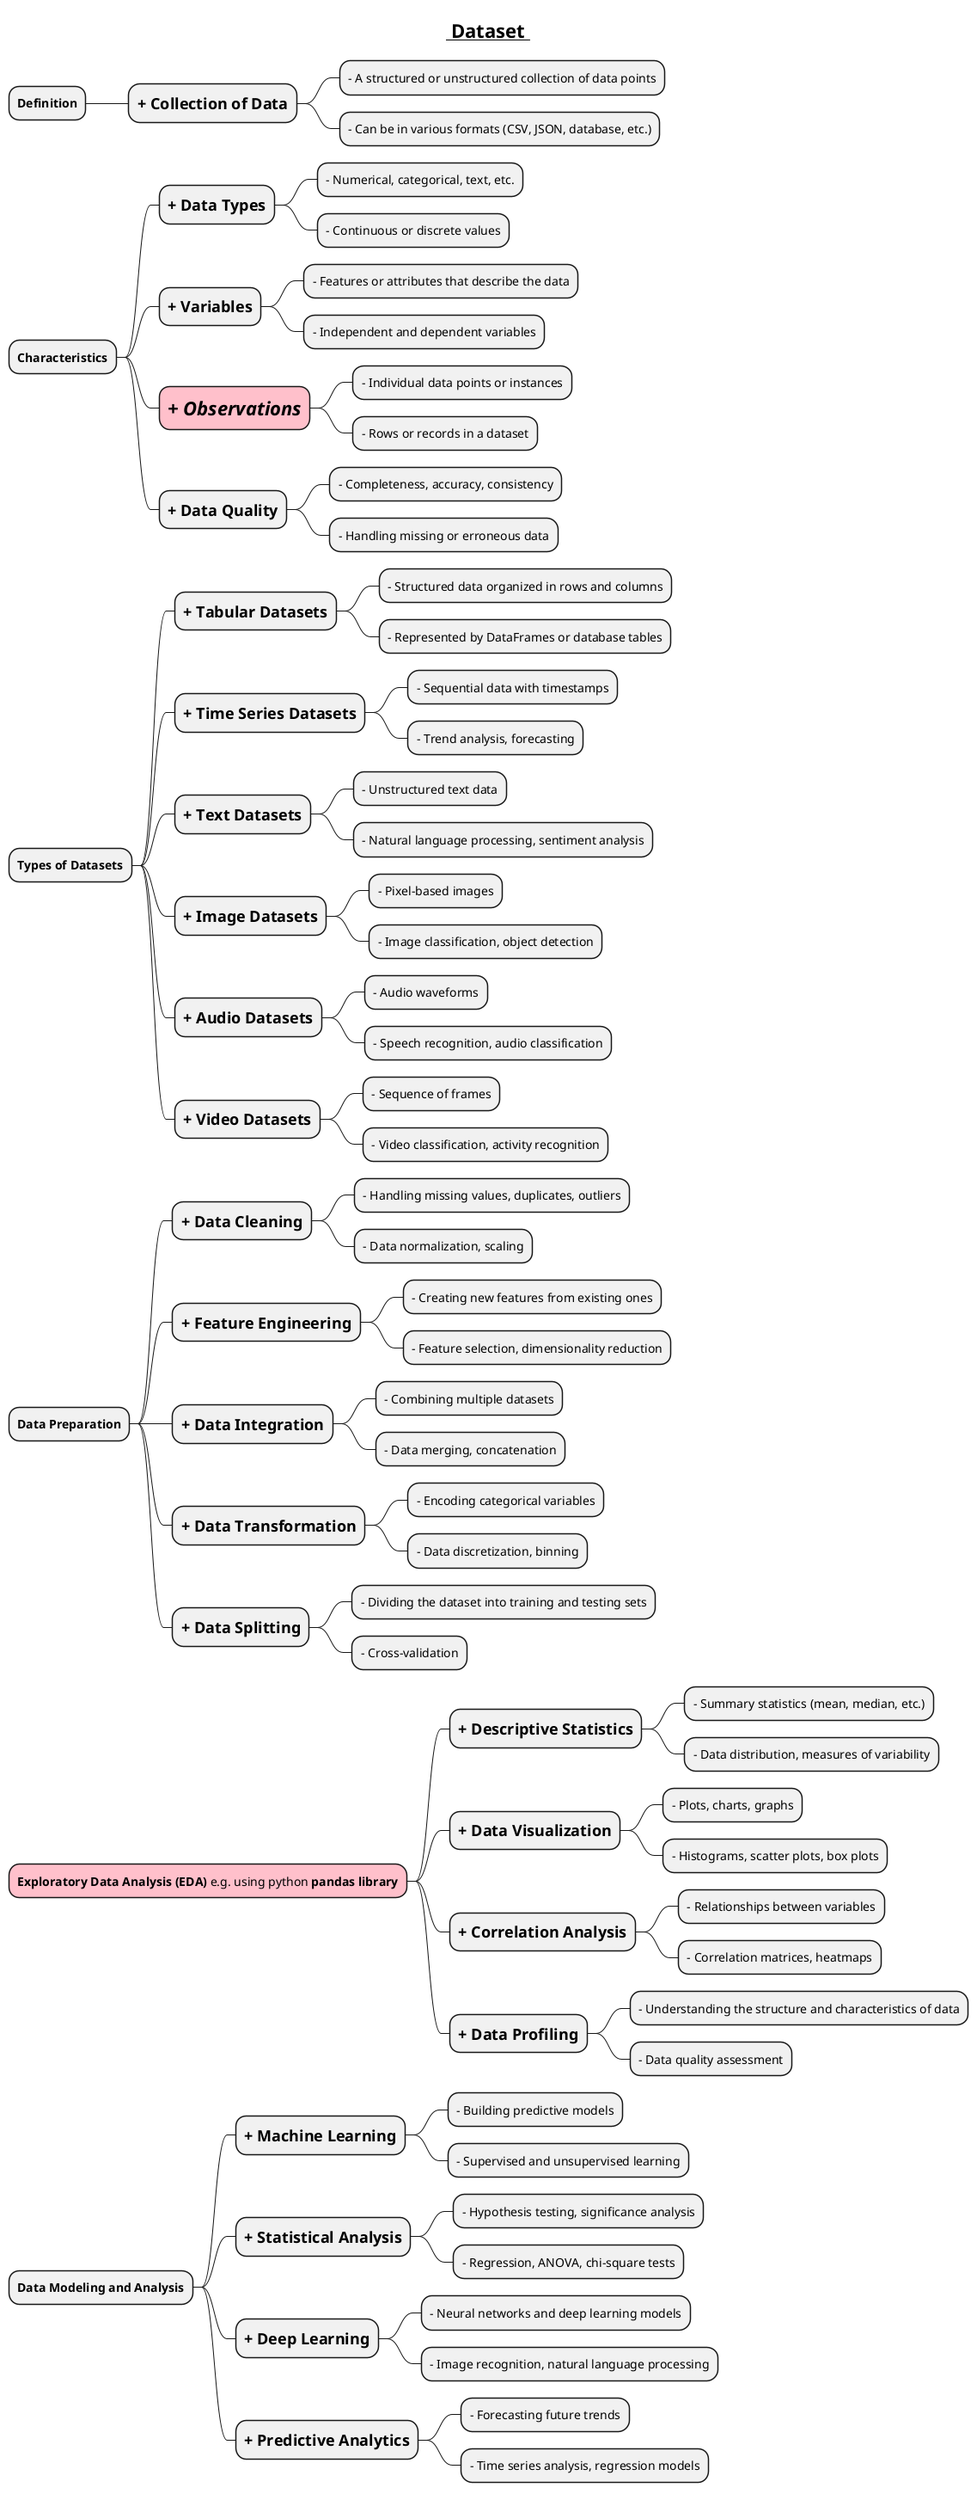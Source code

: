 @startmindmap

title =__ Dataset __

* **Definition**
** =+ Collection of Data
*** - A structured or unstructured collection of data points
*** - Can be in various formats (CSV, JSON, database, etc.)

* **Characteristics**
** =+ Data Types
*** - Numerical, categorical, text, etc.
*** - Continuous or discrete values
** =+ Variables
*** - Features or attributes that describe the data
*** - Independent and dependent variables
**[#pink] =//+ Observations//
*** - Individual data points or instances
*** - Rows or records in a dataset
** =+ Data Quality
*** - Completeness, accuracy, consistency
*** - Handling missing or erroneous data

* **Types of Datasets**
** =+ Tabular Datasets
*** - Structured data organized in rows and columns
*** - Represented by DataFrames or database tables
** =+ Time Series Datasets
*** - Sequential data with timestamps
*** - Trend analysis, forecasting
** =+ Text Datasets
*** - Unstructured text data
*** - Natural language processing, sentiment analysis
** =+ Image Datasets
*** - Pixel-based images
*** - Image classification, object detection
** =+ Audio Datasets
*** - Audio waveforms
*** - Speech recognition, audio classification
** =+ Video Datasets
*** - Sequence of frames
*** - Video classification, activity recognition

* **Data Preparation**
** =+ Data Cleaning
*** - Handling missing values, duplicates, outliers
*** - Data normalization, scaling
** =+ Feature Engineering
*** - Creating new features from existing ones
*** - Feature selection, dimensionality reduction
** =+ Data Integration
*** - Combining multiple datasets
*** - Data merging, concatenation
** =+ Data Transformation
*** - Encoding categorical variables
*** - Data discretization, binning
** =+ Data Splitting
*** - Dividing the dataset into training and testing sets
*** - Cross-validation

*[#pink] **Exploratory Data Analysis (EDA)** e.g. using python **pandas library**
** =+ Descriptive Statistics
*** - Summary statistics (mean, median, etc.)
*** - Data distribution, measures of variability
** =+ Data Visualization
*** - Plots, charts, graphs
*** - Histograms, scatter plots, box plots
** =+ Correlation Analysis
*** - Relationships between variables
*** - Correlation matrices, heatmaps
** =+ Data Profiling
*** - Understanding the structure and characteristics of data
*** - Data quality assessment

* **Data Modeling and Analysis**
** =+ Machine Learning
*** - Building predictive models
*** - Supervised and unsupervised learning
** =+ Statistical Analysis
*** - Hypothesis testing, significance analysis
*** - Regression, ANOVA, chi-square tests
** =+ Deep Learning
*** - Neural networks and deep learning models
*** - Image recognition, natural language processing
** =+ Predictive Analytics
*** - Forecasting future trends
*** - Time series analysis, regression models

@endmindmap
